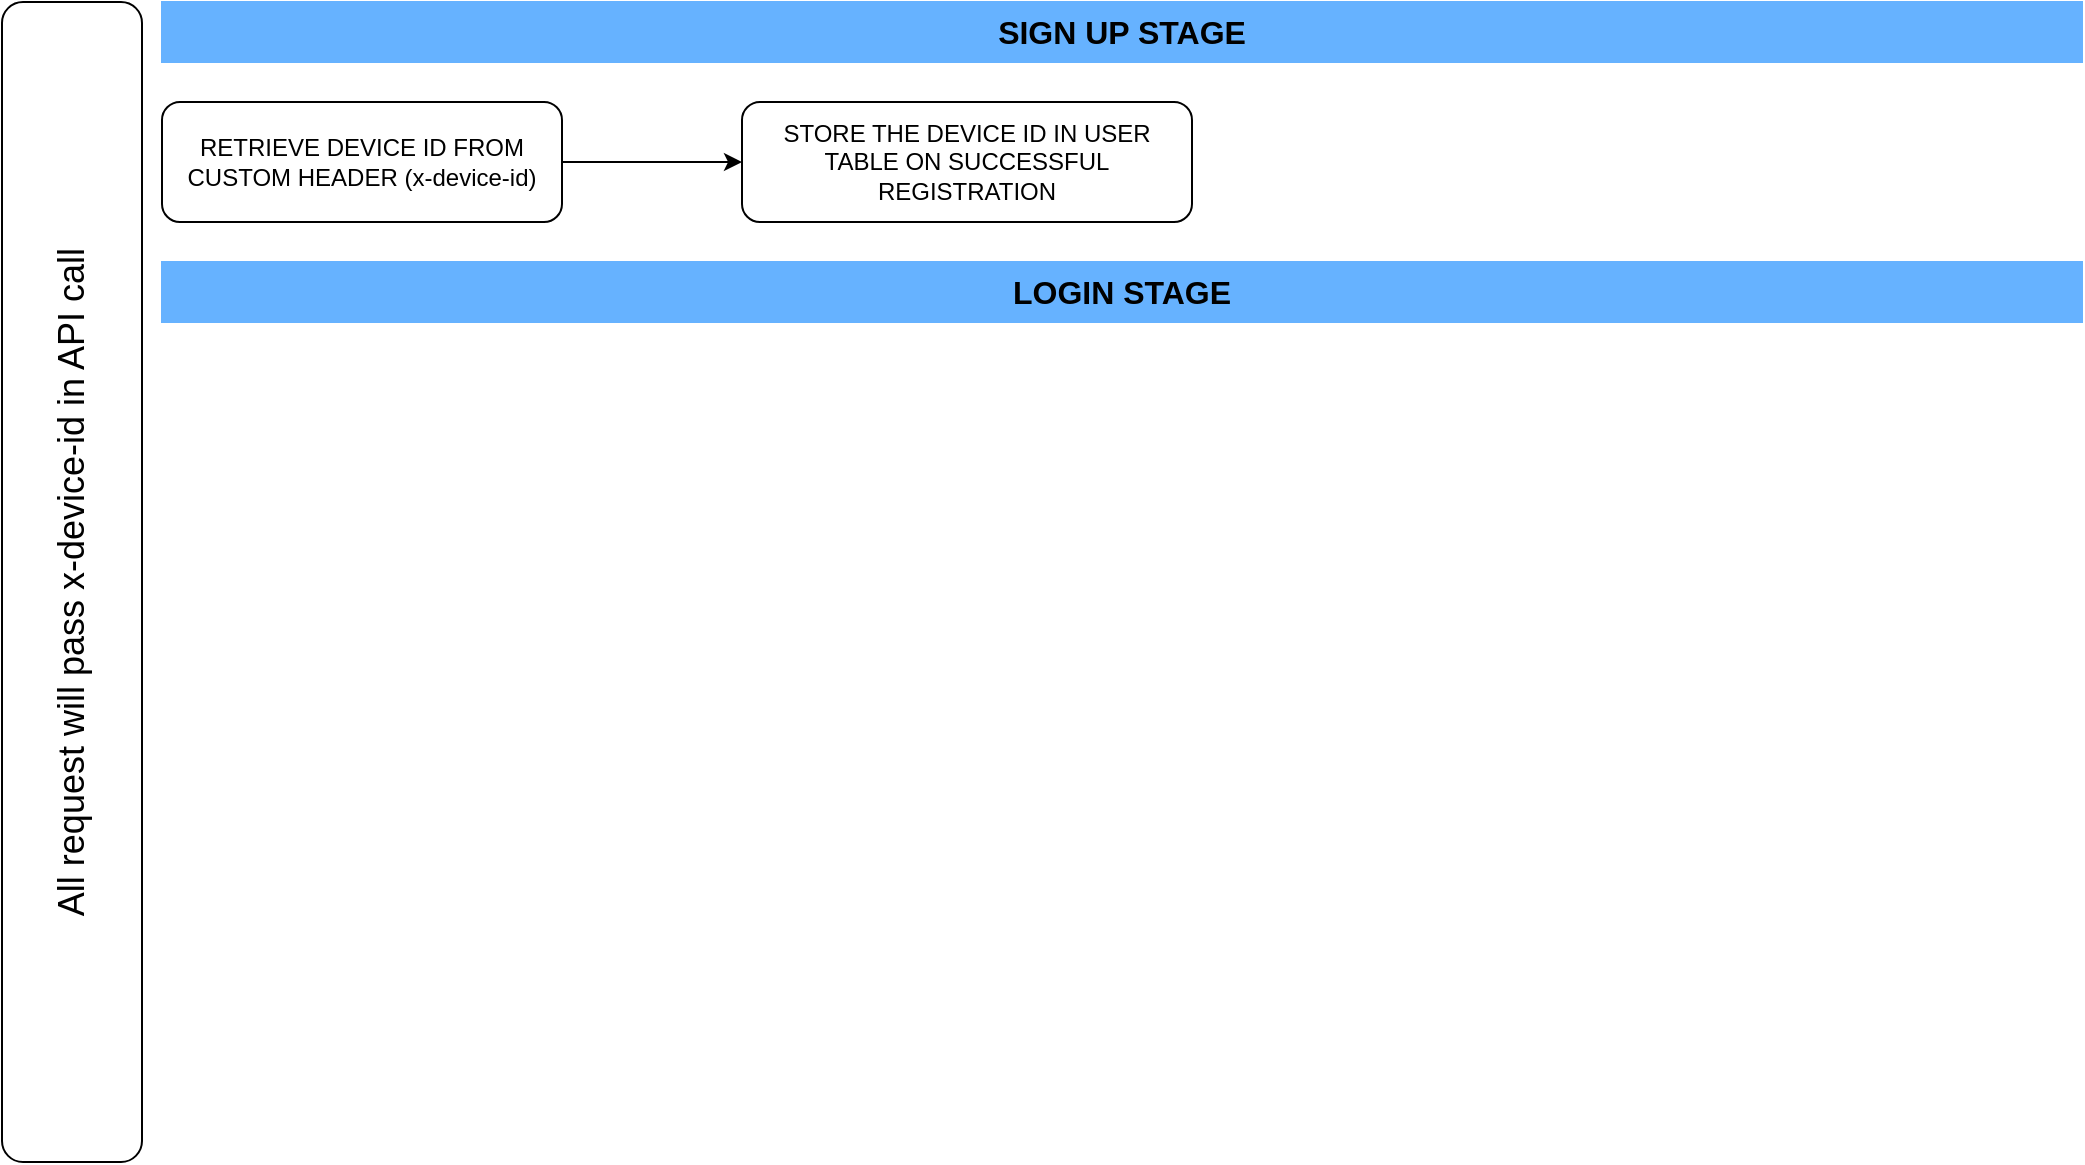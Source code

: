 <mxfile version="13.3.9" type="github">
  <diagram id="UjOl7C_jsXXyf1ehuvvA" name="Page-1">
    <mxGraphModel dx="1424" dy="786" grid="1" gridSize="10" guides="1" tooltips="1" connect="1" arrows="1" fold="1" page="1" pageScale="1" pageWidth="850" pageHeight="1100" math="0" shadow="0">
      <root>
        <mxCell id="0" />
        <mxCell id="1" parent="0" />
        <mxCell id="bYSNxd6Yn3illK7QRajw-2" value="&lt;font style=&quot;font-size: 18px&quot;&gt;All request will pass x-device-id in API call&lt;/font&gt;" style="rounded=1;whiteSpace=wrap;html=1;horizontal=0;" vertex="1" parent="1">
          <mxGeometry x="30" y="110" width="70" height="580" as="geometry" />
        </mxCell>
        <mxCell id="bYSNxd6Yn3illK7QRajw-5" value="&lt;b&gt;&lt;font style=&quot;font-size: 16px&quot;&gt;SIGN UP STAGE&lt;/font&gt;&lt;/b&gt;" style="rounded=0;whiteSpace=wrap;html=1;strokeColor=#66B2FF;fillColor=#66B2FF;" vertex="1" parent="1">
          <mxGeometry x="110" y="110" width="960" height="30" as="geometry" />
        </mxCell>
        <mxCell id="bYSNxd6Yn3illK7QRajw-8" style="edgeStyle=orthogonalEdgeStyle;rounded=0;orthogonalLoop=1;jettySize=auto;html=1;entryX=0;entryY=0.5;entryDx=0;entryDy=0;" edge="1" parent="1" source="bYSNxd6Yn3illK7QRajw-6" target="bYSNxd6Yn3illK7QRajw-7">
          <mxGeometry relative="1" as="geometry">
            <mxPoint x="360" y="190" as="targetPoint" />
          </mxGeometry>
        </mxCell>
        <mxCell id="bYSNxd6Yn3illK7QRajw-6" value="RETRIEVE DEVICE ID FROM CUSTOM HEADER (x-device-id)" style="rounded=1;whiteSpace=wrap;html=1;fillColor=#FFFFFF;" vertex="1" parent="1">
          <mxGeometry x="110" y="160" width="200" height="60" as="geometry" />
        </mxCell>
        <mxCell id="bYSNxd6Yn3illK7QRajw-7" value="STORE THE DEVICE ID IN USER TABLE ON SUCCESSFUL REGISTRATION" style="rounded=1;whiteSpace=wrap;html=1;strokeColor=#000000;fillColor=#FFFFFF;" vertex="1" parent="1">
          <mxGeometry x="400" y="160" width="225" height="60" as="geometry" />
        </mxCell>
        <mxCell id="bYSNxd6Yn3illK7QRajw-9" value="&lt;b&gt;&lt;font style=&quot;font-size: 16px&quot;&gt;LOGIN STAGE&lt;/font&gt;&lt;/b&gt;" style="rounded=0;whiteSpace=wrap;html=1;strokeColor=#66B2FF;fillColor=#66B2FF;" vertex="1" parent="1">
          <mxGeometry x="110" y="240" width="960" height="30" as="geometry" />
        </mxCell>
      </root>
    </mxGraphModel>
  </diagram>
</mxfile>
